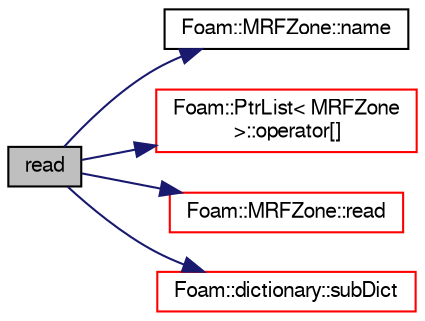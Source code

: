 digraph "read"
{
  bgcolor="transparent";
  edge [fontname="FreeSans",fontsize="10",labelfontname="FreeSans",labelfontsize="10"];
  node [fontname="FreeSans",fontsize="10",shape=record];
  rankdir="LR";
  Node1032 [label="read",height=0.2,width=0.4,color="black", fillcolor="grey75", style="filled", fontcolor="black"];
  Node1032 -> Node1033 [color="midnightblue",fontsize="10",style="solid",fontname="FreeSans"];
  Node1033 [label="Foam::MRFZone::name",height=0.2,width=0.4,color="black",URL="$a21898.html#ade4113569ef0db70665fded275a5e38e",tooltip="Return const access to the MRF region name. "];
  Node1032 -> Node1034 [color="midnightblue",fontsize="10",style="solid",fontname="FreeSans"];
  Node1034 [label="Foam::PtrList\< MRFZone\l \>::operator[]",height=0.2,width=0.4,color="red",URL="$a25914.html#a92eab3a97cd59afdf63a26b0a90642a9",tooltip="Return element const reference. "];
  Node1032 -> Node1080 [color="midnightblue",fontsize="10",style="solid",fontname="FreeSans"];
  Node1080 [label="Foam::MRFZone::read",height=0.2,width=0.4,color="red",URL="$a21898.html#a6ce0c64db98eb6144d363dbfc86104eb",tooltip="Read MRF dictionary. "];
  Node1032 -> Node1086 [color="midnightblue",fontsize="10",style="solid",fontname="FreeSans"];
  Node1086 [label="Foam::dictionary::subDict",height=0.2,width=0.4,color="red",URL="$a26014.html#aaa26b5f2da6aff5a6a59af5407f1bf59",tooltip="Find and return a sub-dictionary. "];
}
